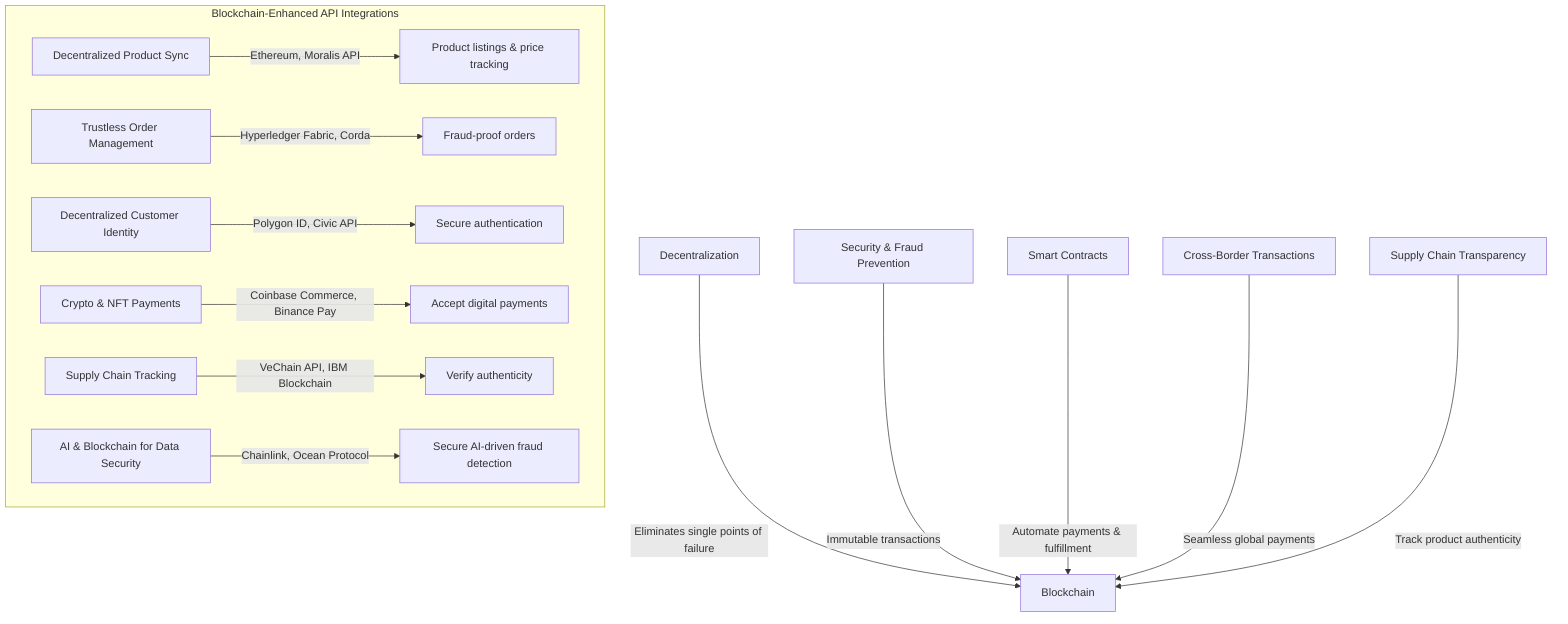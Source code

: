 flowchart TD;
    A[Decentralization] -->|Eliminates single points of failure| B[Blockchain];
    A1[Security & Fraud Prevention] -->|Immutable transactions| B;
    A2[Smart Contracts] -->|Automate payments & fulfillment| B;
    A3[Cross-Border Transactions] -->|Seamless global payments| B;
    A4[Supply Chain Transparency] -->|Track product authenticity| B;

    subgraph Blockchain-Enhanced API Integrations
        B1[Decentralized Product Sync] -->|Ethereum, Moralis API| C1[Product listings & price tracking];
        B2[Trustless Order Management] -->|Hyperledger Fabric, Corda| C2[Fraud-proof orders];
        B3[Decentralized Customer Identity] -->|Polygon ID, Civic API| C3[Secure authentication];
        B4[Crypto & NFT Payments] -->|Coinbase Commerce, Binance Pay| C4[Accept digital payments];
        B5[Supply Chain Tracking] -->|VeChain API, IBM Blockchain| C5[Verify authenticity];
        B6[AI & Blockchain for Data Security] -->|Chainlink, Ocean Protocol| C6[Secure AI-driven fraud detection];
    end